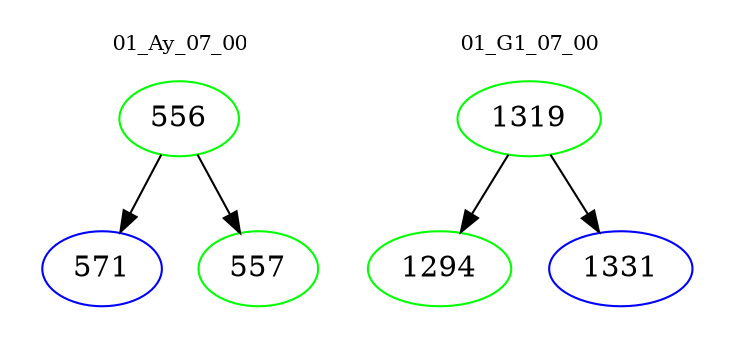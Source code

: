 digraph{
subgraph cluster_0 {
color = white
label = "01_Ay_07_00";
fontsize=10;
T0_556 [label="556", color="green"]
T0_556 -> T0_571 [color="black"]
T0_571 [label="571", color="blue"]
T0_556 -> T0_557 [color="black"]
T0_557 [label="557", color="green"]
}
subgraph cluster_1 {
color = white
label = "01_G1_07_00";
fontsize=10;
T1_1319 [label="1319", color="green"]
T1_1319 -> T1_1294 [color="black"]
T1_1294 [label="1294", color="green"]
T1_1319 -> T1_1331 [color="black"]
T1_1331 [label="1331", color="blue"]
}
}
